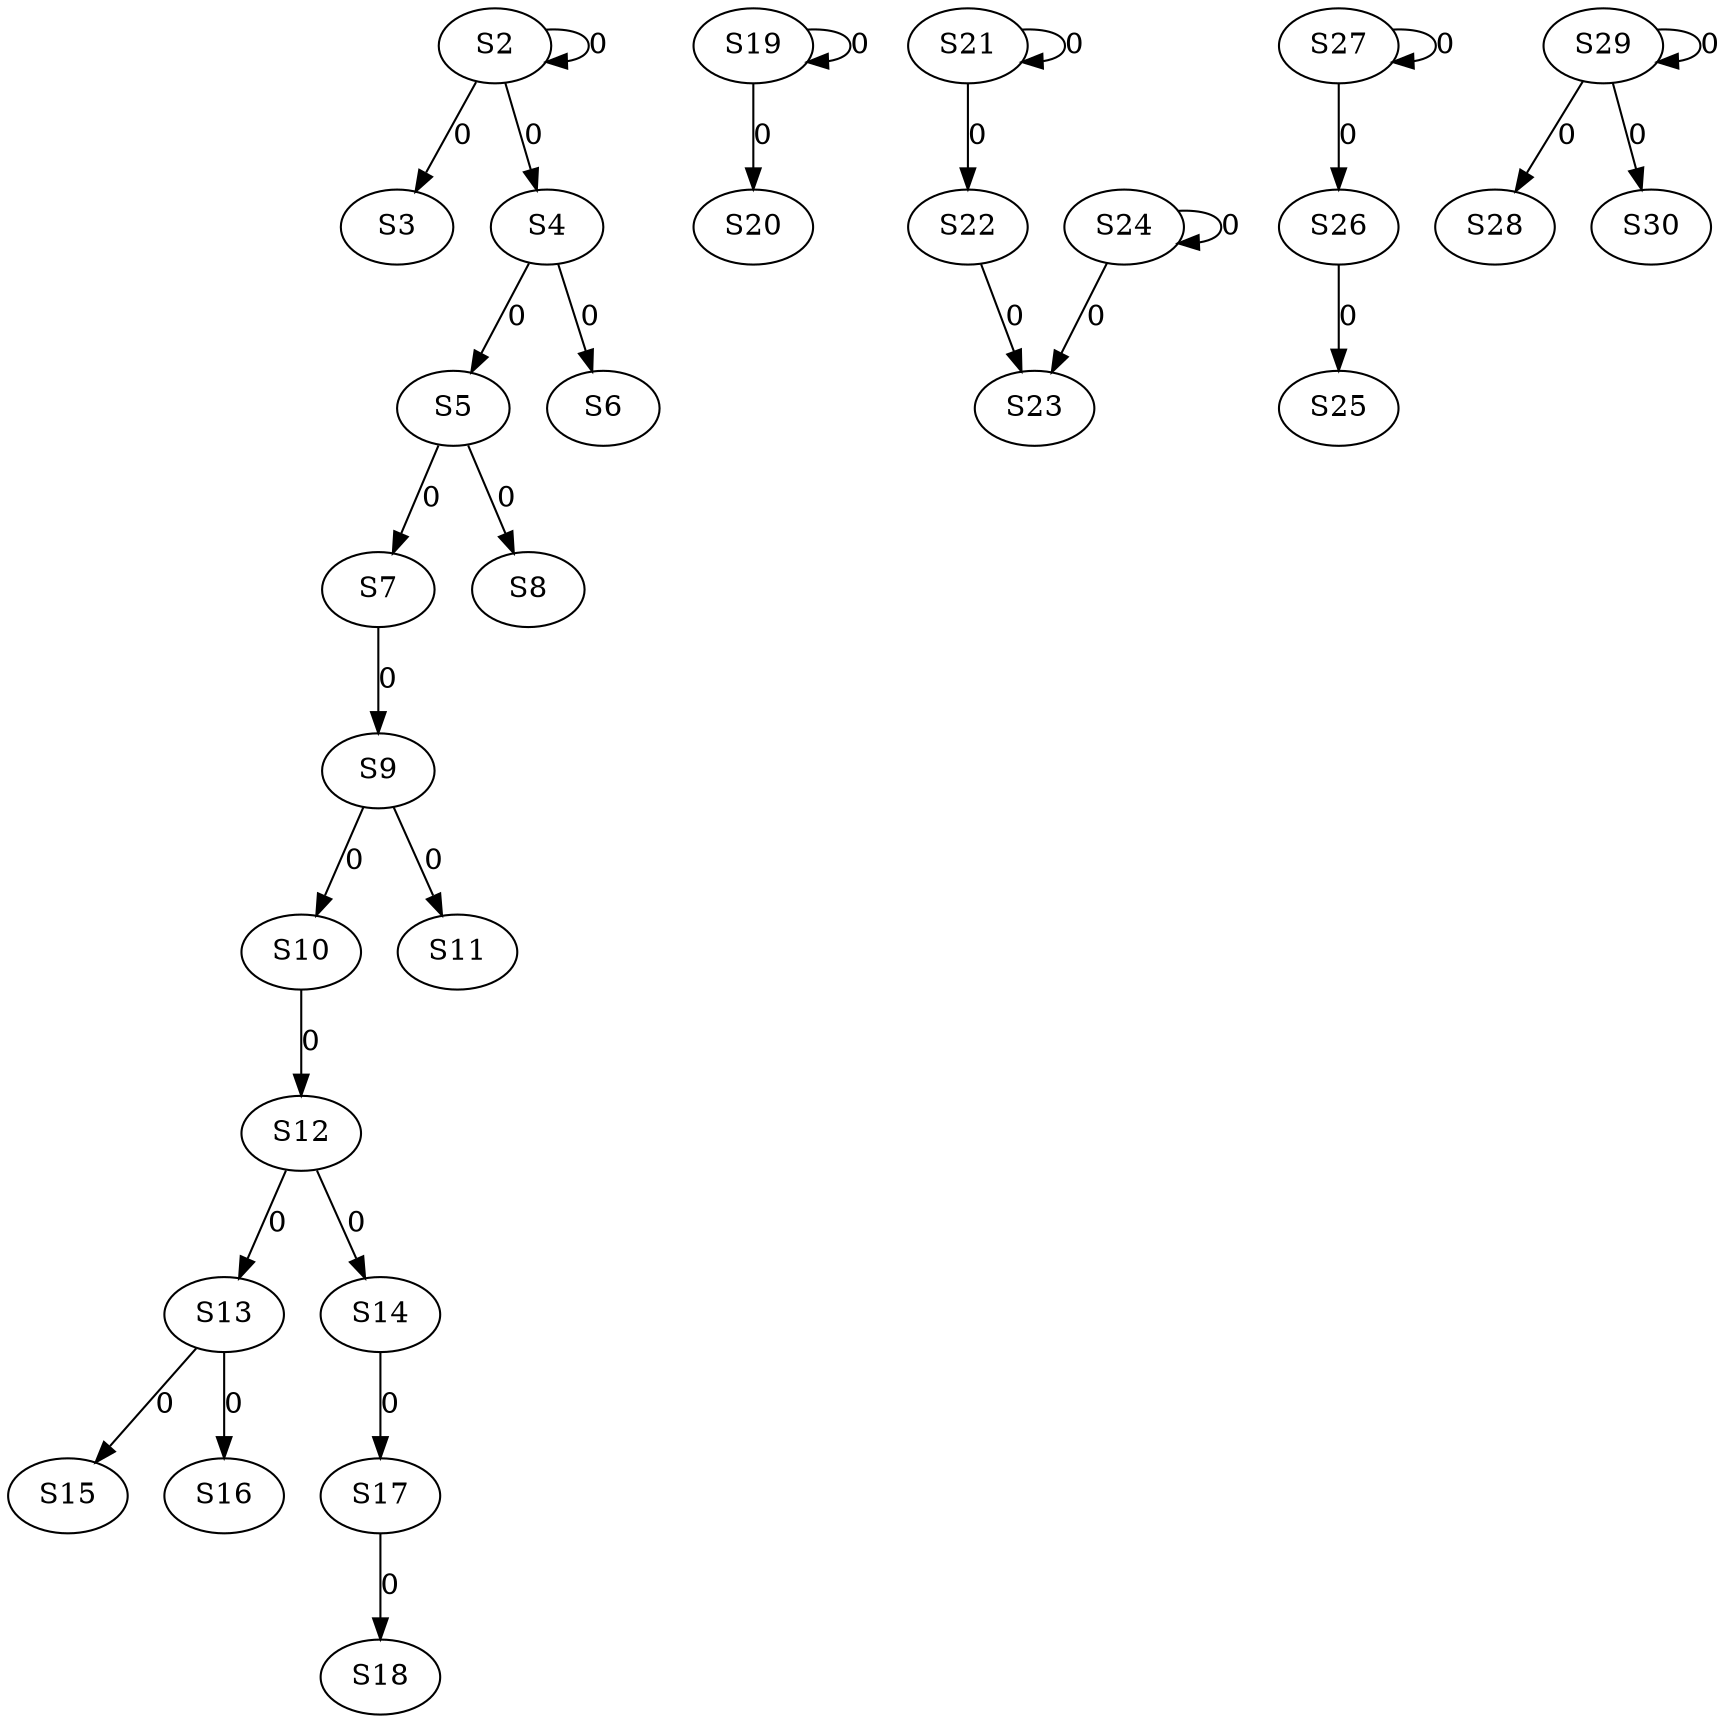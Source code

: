 strict digraph {
	S2 -> S2 [ label = 0 ];
	S2 -> S3 [ label = 0 ];
	S2 -> S4 [ label = 0 ];
	S4 -> S5 [ label = 0 ];
	S4 -> S6 [ label = 0 ];
	S5 -> S7 [ label = 0 ];
	S5 -> S8 [ label = 0 ];
	S7 -> S9 [ label = 0 ];
	S9 -> S10 [ label = 0 ];
	S9 -> S11 [ label = 0 ];
	S10 -> S12 [ label = 0 ];
	S12 -> S13 [ label = 0 ];
	S12 -> S14 [ label = 0 ];
	S13 -> S15 [ label = 0 ];
	S13 -> S16 [ label = 0 ];
	S14 -> S17 [ label = 0 ];
	S17 -> S18 [ label = 0 ];
	S19 -> S19 [ label = 0 ];
	S19 -> S20 [ label = 0 ];
	S21 -> S21 [ label = 0 ];
	S21 -> S22 [ label = 0 ];
	S24 -> S23 [ label = 0 ];
	S24 -> S24 [ label = 0 ];
	S26 -> S25 [ label = 0 ];
	S27 -> S26 [ label = 0 ];
	S27 -> S27 [ label = 0 ];
	S29 -> S28 [ label = 0 ];
	S29 -> S29 [ label = 0 ];
	S29 -> S30 [ label = 0 ];
	S22 -> S23 [ label = 0 ];
}